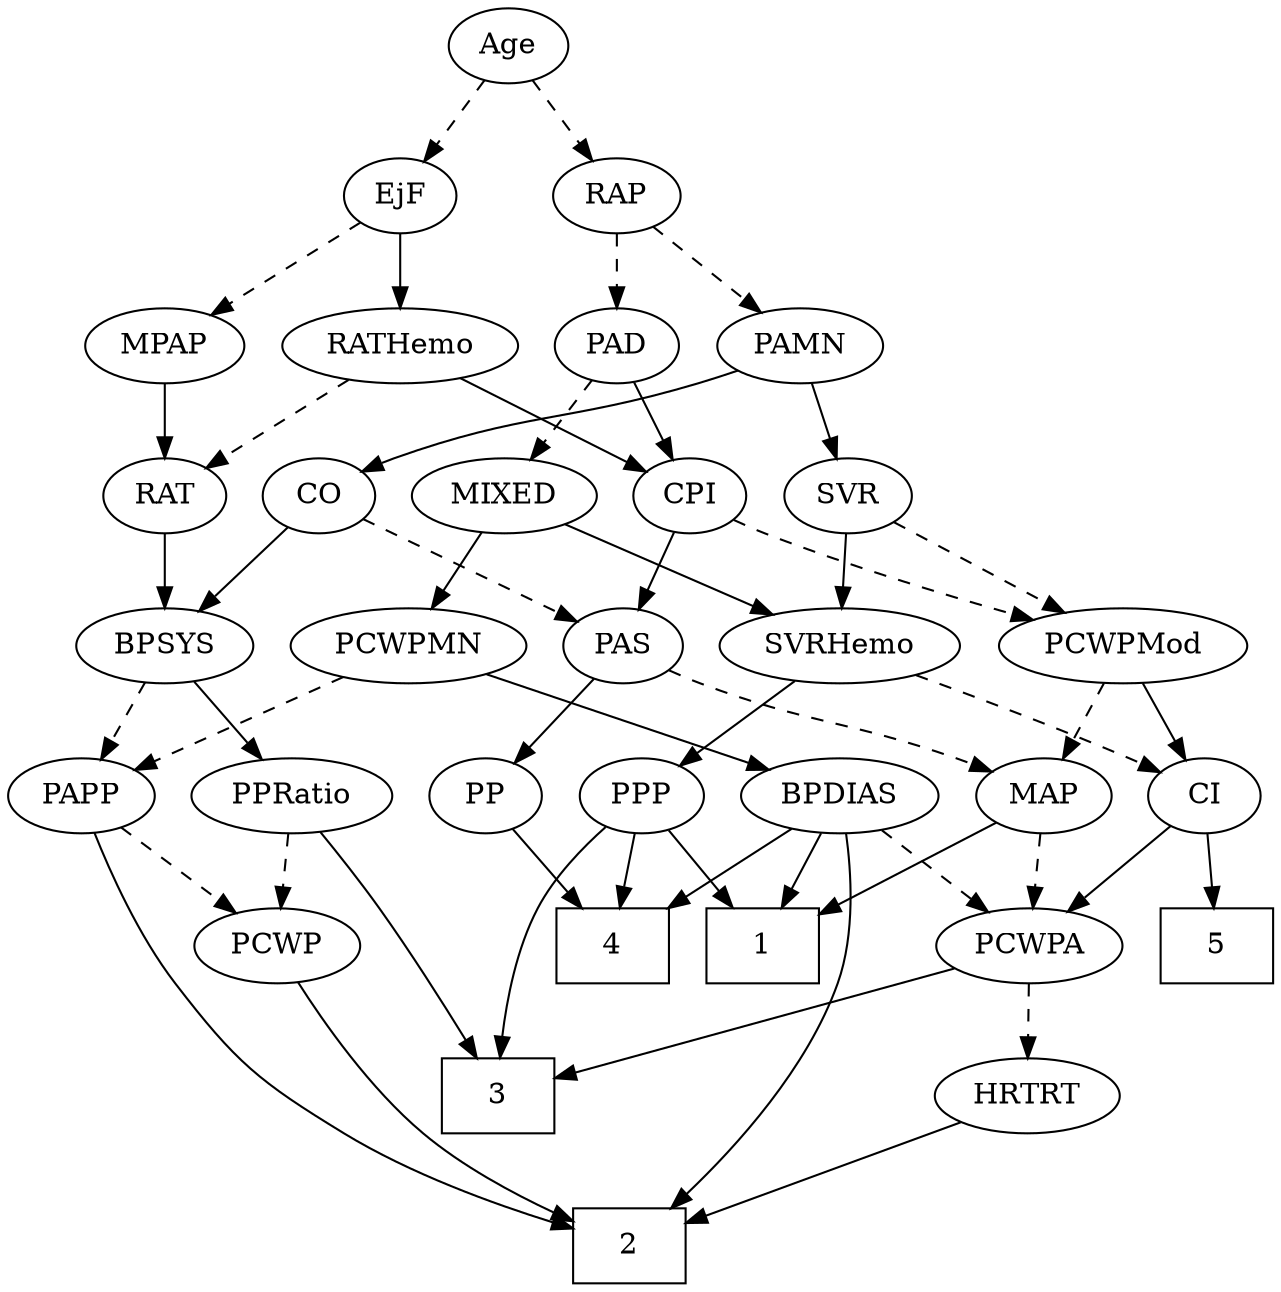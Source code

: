 strict digraph {
	graph [bb="0,0,567.85,612"];
	node [label="\N"];
	1	[height=0.5,
		pos="328.85,162",
		shape=box,
		width=0.75];
	2	[height=0.5,
		pos="264.85,18",
		shape=box,
		width=0.75];
	3	[height=0.5,
		pos="201.85,90",
		shape=box,
		width=0.75];
	4	[height=0.5,
		pos="256.85,162",
		shape=box,
		width=0.75];
	5	[height=0.5,
		pos="540.85,162",
		shape=box,
		width=0.75];
	Age	[height=0.5,
		pos="227.85,594",
		width=0.75];
	EjF	[height=0.5,
		pos="179.85,522",
		width=0.75];
	Age -> EjF	[pos="e,190.7,538.82 216.96,577.12 210.88,568.26 203.19,557.04 196.38,547.12",
		style=dashed];
	RAP	[height=0.5,
		pos="275.85,522",
		width=0.77632];
	Age -> RAP	[pos="e,265,538.82 238.74,577.12 244.81,568.26 252.51,557.04 259.31,547.12",
		style=dashed];
	MPAP	[height=0.5,
		pos="77.847,450",
		width=0.97491];
	EjF -> MPAP	[pos="e,98.022,464.85 161.61,508.49 146.25,497.94 124,482.68 106.3,470.53",
		style=dashed];
	RATHemo	[height=0.5,
		pos="179.85,450",
		width=1.3721];
	EjF -> RATHemo	[pos="e,179.85,468.1 179.85,503.7 179.85,495.98 179.85,486.71 179.85,478.11",
		style=solid];
	PAD	[height=0.5,
		pos="275.85,450",
		width=0.79437];
	RAP -> PAD	[pos="e,275.85,468.1 275.85,503.7 275.85,495.98 275.85,486.71 275.85,478.11",
		style=dashed];
	PAMN	[height=0.5,
		pos="358.85,450",
		width=1.011];
	RAP -> PAMN	[pos="e,341.05,466.01 292.25,507.17 303.9,497.34 319.8,483.93 333.13,472.69",
		style=dashed];
	MIXED	[height=0.5,
		pos="234.85,378",
		width=1.1193];
	PCWPMN	[height=0.5,
		pos="183.85,306",
		width=1.3902];
	MIXED -> PCWPMN	[pos="e,195.97,323.63 223.02,360.76 216.74,352.14 208.88,341.36 201.86,331.73",
		style=solid];
	SVRHemo	[height=0.5,
		pos="373.85,306",
		width=1.3902];
	MIXED -> SVRHemo	[pos="e,345.78,321.14 260.67,364 282.01,353.25 312.61,337.84 336.61,325.75",
		style=solid];
	RAT	[height=0.5,
		pos="77.847,378",
		width=0.75827];
	MPAP -> RAT	[pos="e,77.847,396.1 77.847,431.7 77.847,423.98 77.847,414.71 77.847,406.11",
		style=solid];
	BPSYS	[height=0.5,
		pos="77.847,306",
		width=1.0471];
	PPRatio	[height=0.5,
		pos="120.85,234",
		width=1.1013];
	BPSYS -> PPRatio	[pos="e,110.73,251.47 88.038,288.41 93.232,279.95 99.658,269.49 105.44,260.08",
		style=solid];
	PAPP	[height=0.5,
		pos="31.847,234",
		width=0.88464];
	BPSYS -> PAPP	[pos="e,42.67,251.47 66.946,288.41 61.389,279.95 54.515,269.49 48.327,260.08",
		style=dashed];
	PAD -> MIXED	[pos="e,244.59,395.63 266.34,432.76 261.39,424.32 255.23,413.8 249.67,404.31",
		style=dashed];
	CPI	[height=0.5,
		pos="319.85,378",
		width=0.75];
	PAD -> CPI	[pos="e,309.9,394.82 285.83,433.12 291.34,424.34 298.31,413.26 304.5,403.42",
		style=solid];
	CO	[height=0.5,
		pos="149.85,378",
		width=0.75];
	CO -> BPSYS	[pos="e,93.645,322.36 135.28,362.83 125.46,353.29 112.3,340.5 101.06,329.57",
		style=solid];
	PAS	[height=0.5,
		pos="278.85,306",
		width=0.75];
	CO -> PAS	[pos="e,258.5,318.04 170.29,365.91 191.61,354.34 225.24,336.09 249.42,322.97",
		style=dashed];
	MAP	[height=0.5,
		pos="455.85,234",
		width=0.84854];
	PAS -> MAP	[pos="e,431.83,245.48 300.01,294.58 304.85,292.32 309.99,290.01 314.85,288 358.89,269.8 371.45,269.33 415.85,252 418.04,251.14 420.3,250.24 \
422.56,249.32",
		style=dashed];
	PP	[height=0.5,
		pos="205.85,234",
		width=0.75];
	PAS -> PP	[pos="e,220.6,249.14 264.07,290.83 253.69,280.87 239.6,267.37 227.89,256.14",
		style=solid];
	PAMN -> CO	[pos="e,170.91,389.67 331.38,438.19 325.62,436.04 319.56,433.88 313.85,432 257.71,413.54 241.2,416.69 185.85,396 184,395.31 182.12,394.56 \
180.24,393.78",
		style=solid];
	SVR	[height=0.5,
		pos="392.85,378",
		width=0.77632];
	PAMN -> SVR	[pos="e,384.85,395.47 366.9,432.41 370.93,424.13 375.88,413.92 380.38,404.66",
		style=solid];
	RATHemo -> CPI	[pos="e,298.75,389.55 207.84,435 231.51,423.17 265.35,406.25 289.63,394.11",
		style=solid];
	RATHemo -> RAT	[pos="e,96.188,391.59 157.71,433.81 142.19,423.16 121.35,408.85 104.85,397.53",
		style=dashed];
	CPI -> PAS	[pos="e,288.3,323.15 310.34,360.76 305.32,352.19 299.05,341.49 293.43,331.9",
		style=solid];
	PCWPMod	[height=0.5,
		pos="493.85,306",
		width=1.4443];
	CPI -> PCWPMod	[pos="e,459.25,319.47 341.05,366.67 345.88,364.4 351.02,362.06 355.85,360 386.85,346.75 422.37,333.14 449.61,323.03",
		style=dashed];
	RAT -> BPSYS	[pos="e,77.847,324.1 77.847,359.7 77.847,351.98 77.847,342.71 77.847,334.11",
		style=solid];
	SVR -> PCWPMod	[pos="e,471.56,322.45 411.37,364.16 425.82,354.14 446.21,340.02 463.1,328.31",
		style=dashed];
	SVR -> SVRHemo	[pos="e,378.54,324.28 388.25,360.05 386.13,352.26 383.57,342.82 381.2,334.08",
		style=solid];
	PCWPMod -> MAP	[pos="e,464.7,251.31 484.65,288.05 480.1,279.68 474.52,269.4 469.49,260.13",
		style=dashed];
	CI	[height=0.5,
		pos="531.85,234",
		width=0.75];
	PCWPMod -> CI	[pos="e,522.99,251.31 503.05,288.05 507.59,279.68 513.17,269.4 518.2,260.13",
		style=solid];
	PCWPA	[height=0.5,
		pos="453.85,162",
		width=1.1555];
	PCWPA -> 3	[pos="e,229.13,98.579 419.86,151.56 372.7,138.46 287.73,114.86 238.96,101.31",
		style=solid];
	HRTRT	[height=0.5,
		pos="452.85,90",
		width=1.1013];
	PCWPA -> HRTRT	[pos="e,453.09,108.1 453.6,143.7 453.49,135.98 453.36,126.71 453.23,118.11",
		style=dashed];
	BPDIAS	[height=0.5,
		pos="364.85,234",
		width=1.1735];
	PCWPMN -> BPDIAS	[pos="e,334.72,246.65 216.62,292.32 247.09,280.54 292.54,262.97 325.07,250.38",
		style=solid];
	PCWPMN -> PAPP	[pos="e,55.94,246.1 154.18,291.34 128.63,279.57 91.793,262.61 65.224,250.37",
		style=dashed];
	PPP	[height=0.5,
		pos="277.85,234",
		width=0.75];
	SVRHemo -> PPP	[pos="e,295.56,247.91 352.54,289.46 338.23,279.03 319.27,265.2 304.03,254.09",
		style=solid];
	SVRHemo -> CI	[pos="e,510.58,245.18 405.06,291.76 429.78,281.2 465.14,265.92 495.85,252 497.64,251.19 499.48,250.34 501.34,249.49",
		style=dashed];
	BPDIAS -> 1	[pos="e,337.73,180.28 356.13,216.05 351.99,208.01 346.95,198.2 342.33,189.23",
		style=solid];
	BPDIAS -> 2	[pos="e,285.4,36.359 368.1,216.04 370.88,197.71 373.23,167.91 364.85,144 350.65,103.54 317.24,66.438 292.93,43.35",
		style=solid];
	BPDIAS -> 4	[pos="e,283.39,180.2 342.47,218.5 327.84,209.02 308.44,196.44 291.8,185.65",
		style=solid];
	BPDIAS -> PCWPA	[pos="e,434.57,178.16 384.16,217.81 396.52,208.09 412.75,195.32 426.44,184.56",
		style=dashed];
	MAP -> 1	[pos="e,356.27,178.11 434.3,221.13 415.39,210.7 387.5,195.33 365.15,183.01",
		style=solid];
	MAP -> PCWPA	[pos="e,454.34,180.1 455.35,215.7 455.13,207.98 454.87,198.71 454.62,190.11",
		style=dashed];
	PP -> 4	[pos="e,244.13,180.46 217.17,217.46 223.34,208.99 231.14,198.29 238.19,188.61",
		style=solid];
	PPP -> 1	[pos="e,316.13,180.46 289.17,217.46 295.34,208.99 303.14,198.29 310.19,188.61",
		style=solid];
	PPP -> 3	[pos="e,202.47,108.15 259.37,220.56 246.59,210.97 230.25,196.57 220.85,180 210.09,161.05 205.41,136.68 203.38,118.24",
		style=solid];
	PPP -> 4	[pos="e,262.03,180.28 272.76,216.05 270.43,208.26 267.59,198.82 264.97,190.08",
		style=solid];
	PPRatio -> 3	[pos="e,191.95,108.35 130.3,216.43 144.23,192.01 170.42,146.1 186.95,117.11",
		style=solid];
	PCWP	[height=0.5,
		pos="100.85,162",
		width=0.97491];
	PPRatio -> PCWP	[pos="e,105.78,180.28 116.01,216.05 113.78,208.26 111.08,198.82 108.58,190.08",
		style=dashed];
	PCWP -> 2	[pos="e,237.62,29.602 109.81,144.5 120.94,125.21 141.45,93.218 165.85,72 184.31,55.949 208.45,42.9 228.28,33.767",
		style=solid];
	CI -> 5	[pos="e,538.63,180.28 534.03,216.05 535.02,208.35 536.22,199.03 537.33,190.36",
		style=solid];
	CI -> PCWPA	[pos="e,471.13,178.51 516.44,219.17 505.73,209.56 491.22,196.54 478.87,185.46",
		style=solid];
	PAPP -> 2	[pos="e,237.71,26.123 33.977,215.9 36.894,197.19 43.39,166.81 56.847,144 80.005,104.75 91.637,96.832 129.85,72 160.4,52.142 199.56,37.798 \
227.82,29.08",
		style=solid];
	PAPP -> PCWP	[pos="e,85.427,178.64 46.819,217.81 56.005,208.49 67.944,196.38 78.262,185.91",
		style=dashed];
	HRTRT -> 2	[pos="e,292.06,29.131 423.06,77.908 390.12,65.645 337.04,45.882 301.56,32.671",
		style=solid];
}
